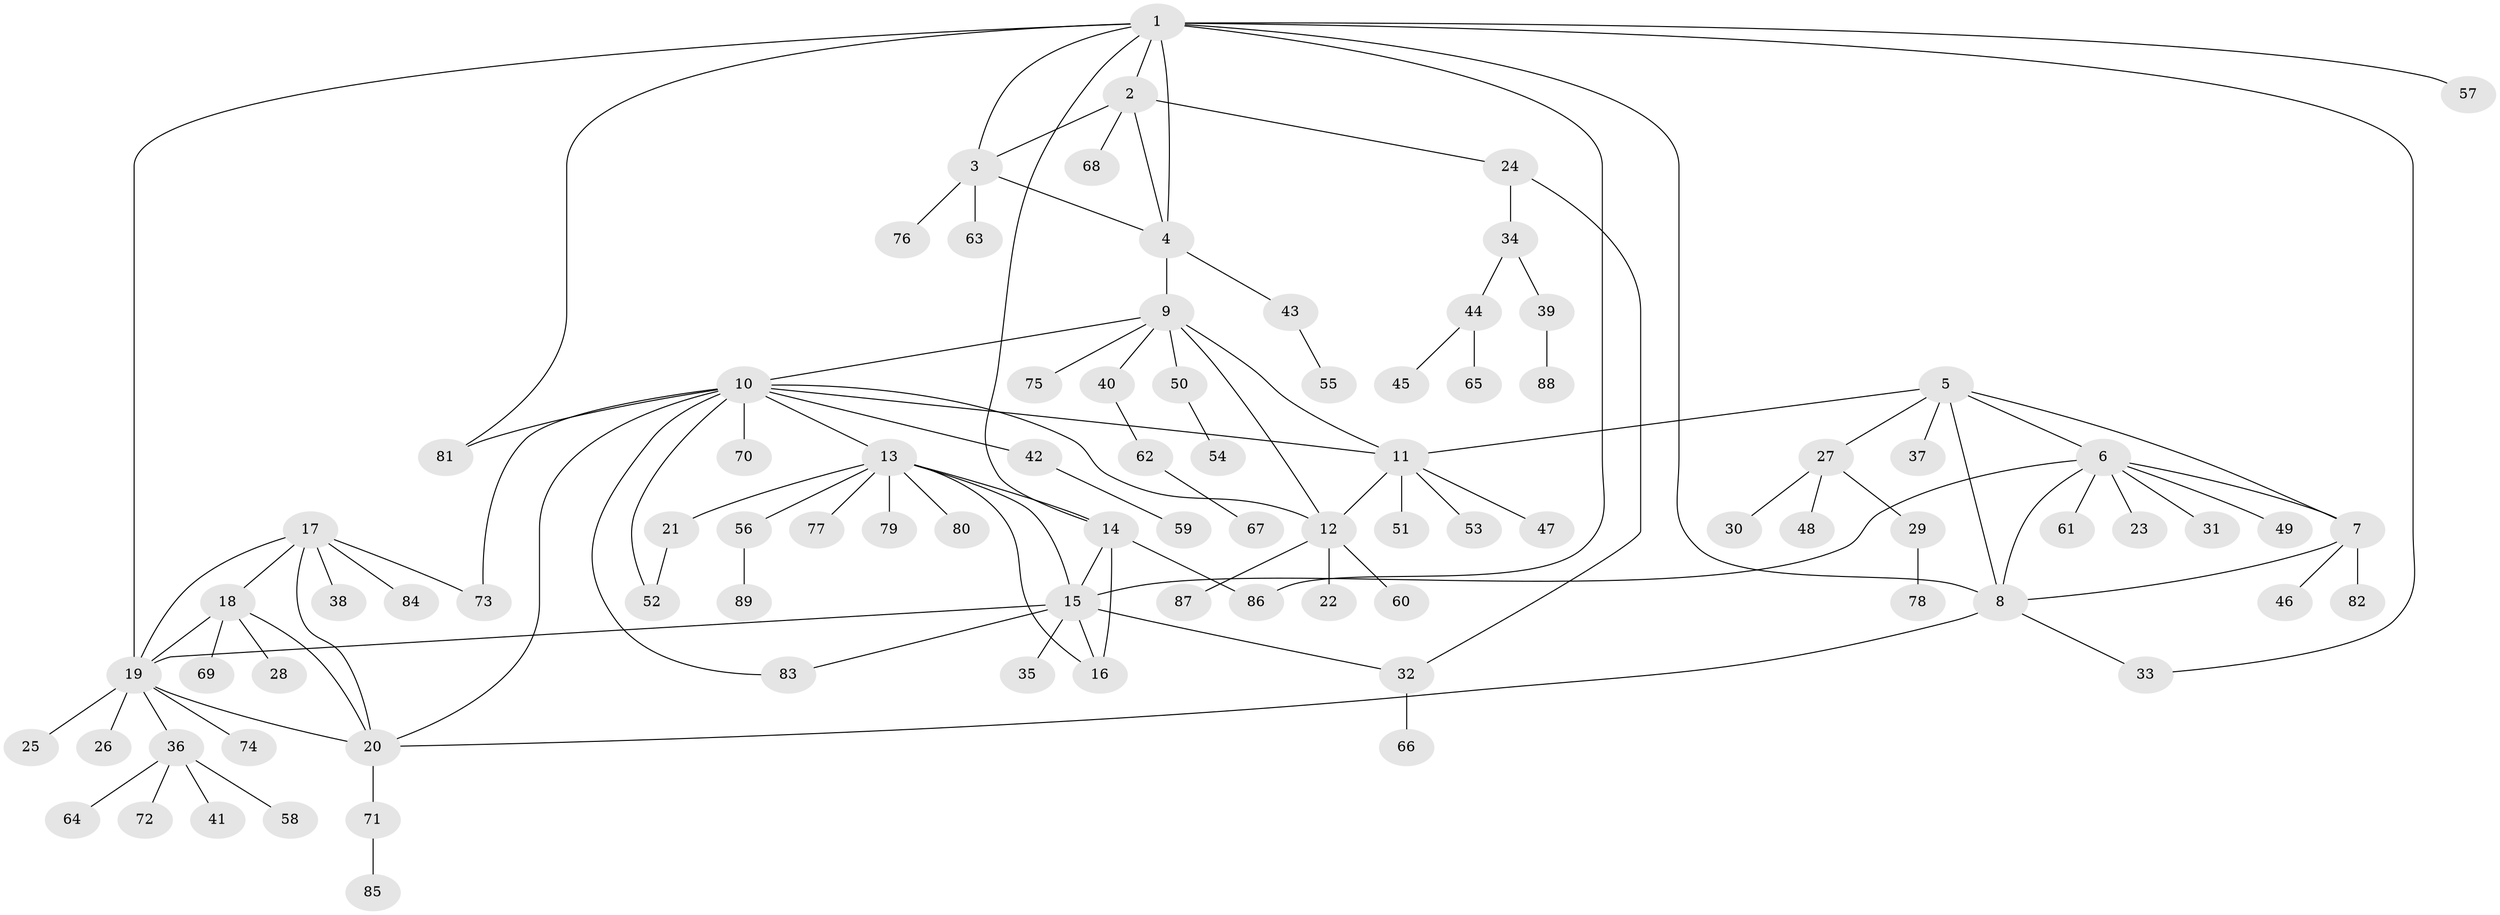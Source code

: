 // Generated by graph-tools (version 1.1) at 2025/50/03/09/25 03:50:38]
// undirected, 89 vertices, 116 edges
graph export_dot {
graph [start="1"]
  node [color=gray90,style=filled];
  1;
  2;
  3;
  4;
  5;
  6;
  7;
  8;
  9;
  10;
  11;
  12;
  13;
  14;
  15;
  16;
  17;
  18;
  19;
  20;
  21;
  22;
  23;
  24;
  25;
  26;
  27;
  28;
  29;
  30;
  31;
  32;
  33;
  34;
  35;
  36;
  37;
  38;
  39;
  40;
  41;
  42;
  43;
  44;
  45;
  46;
  47;
  48;
  49;
  50;
  51;
  52;
  53;
  54;
  55;
  56;
  57;
  58;
  59;
  60;
  61;
  62;
  63;
  64;
  65;
  66;
  67;
  68;
  69;
  70;
  71;
  72;
  73;
  74;
  75;
  76;
  77;
  78;
  79;
  80;
  81;
  82;
  83;
  84;
  85;
  86;
  87;
  88;
  89;
  1 -- 2;
  1 -- 3;
  1 -- 4;
  1 -- 8;
  1 -- 14;
  1 -- 19;
  1 -- 33;
  1 -- 57;
  1 -- 81;
  1 -- 86;
  2 -- 3;
  2 -- 4;
  2 -- 24;
  2 -- 68;
  3 -- 4;
  3 -- 63;
  3 -- 76;
  4 -- 9;
  4 -- 43;
  5 -- 6;
  5 -- 7;
  5 -- 8;
  5 -- 11;
  5 -- 27;
  5 -- 37;
  6 -- 7;
  6 -- 8;
  6 -- 15;
  6 -- 23;
  6 -- 31;
  6 -- 49;
  6 -- 61;
  7 -- 8;
  7 -- 46;
  7 -- 82;
  8 -- 20;
  8 -- 33;
  9 -- 10;
  9 -- 11;
  9 -- 12;
  9 -- 40;
  9 -- 50;
  9 -- 75;
  10 -- 11;
  10 -- 12;
  10 -- 13;
  10 -- 20;
  10 -- 42;
  10 -- 52;
  10 -- 70;
  10 -- 73;
  10 -- 81;
  10 -- 83;
  11 -- 12;
  11 -- 47;
  11 -- 51;
  11 -- 53;
  12 -- 22;
  12 -- 60;
  12 -- 87;
  13 -- 14;
  13 -- 15;
  13 -- 16;
  13 -- 21;
  13 -- 56;
  13 -- 77;
  13 -- 79;
  13 -- 80;
  14 -- 15;
  14 -- 16;
  14 -- 86;
  15 -- 16;
  15 -- 19;
  15 -- 32;
  15 -- 35;
  15 -- 83;
  17 -- 18;
  17 -- 19;
  17 -- 20;
  17 -- 38;
  17 -- 73;
  17 -- 84;
  18 -- 19;
  18 -- 20;
  18 -- 28;
  18 -- 69;
  19 -- 20;
  19 -- 25;
  19 -- 26;
  19 -- 36;
  19 -- 74;
  20 -- 71;
  21 -- 52;
  24 -- 32;
  24 -- 34;
  27 -- 29;
  27 -- 30;
  27 -- 48;
  29 -- 78;
  32 -- 66;
  34 -- 39;
  34 -- 44;
  36 -- 41;
  36 -- 58;
  36 -- 64;
  36 -- 72;
  39 -- 88;
  40 -- 62;
  42 -- 59;
  43 -- 55;
  44 -- 45;
  44 -- 65;
  50 -- 54;
  56 -- 89;
  62 -- 67;
  71 -- 85;
}
